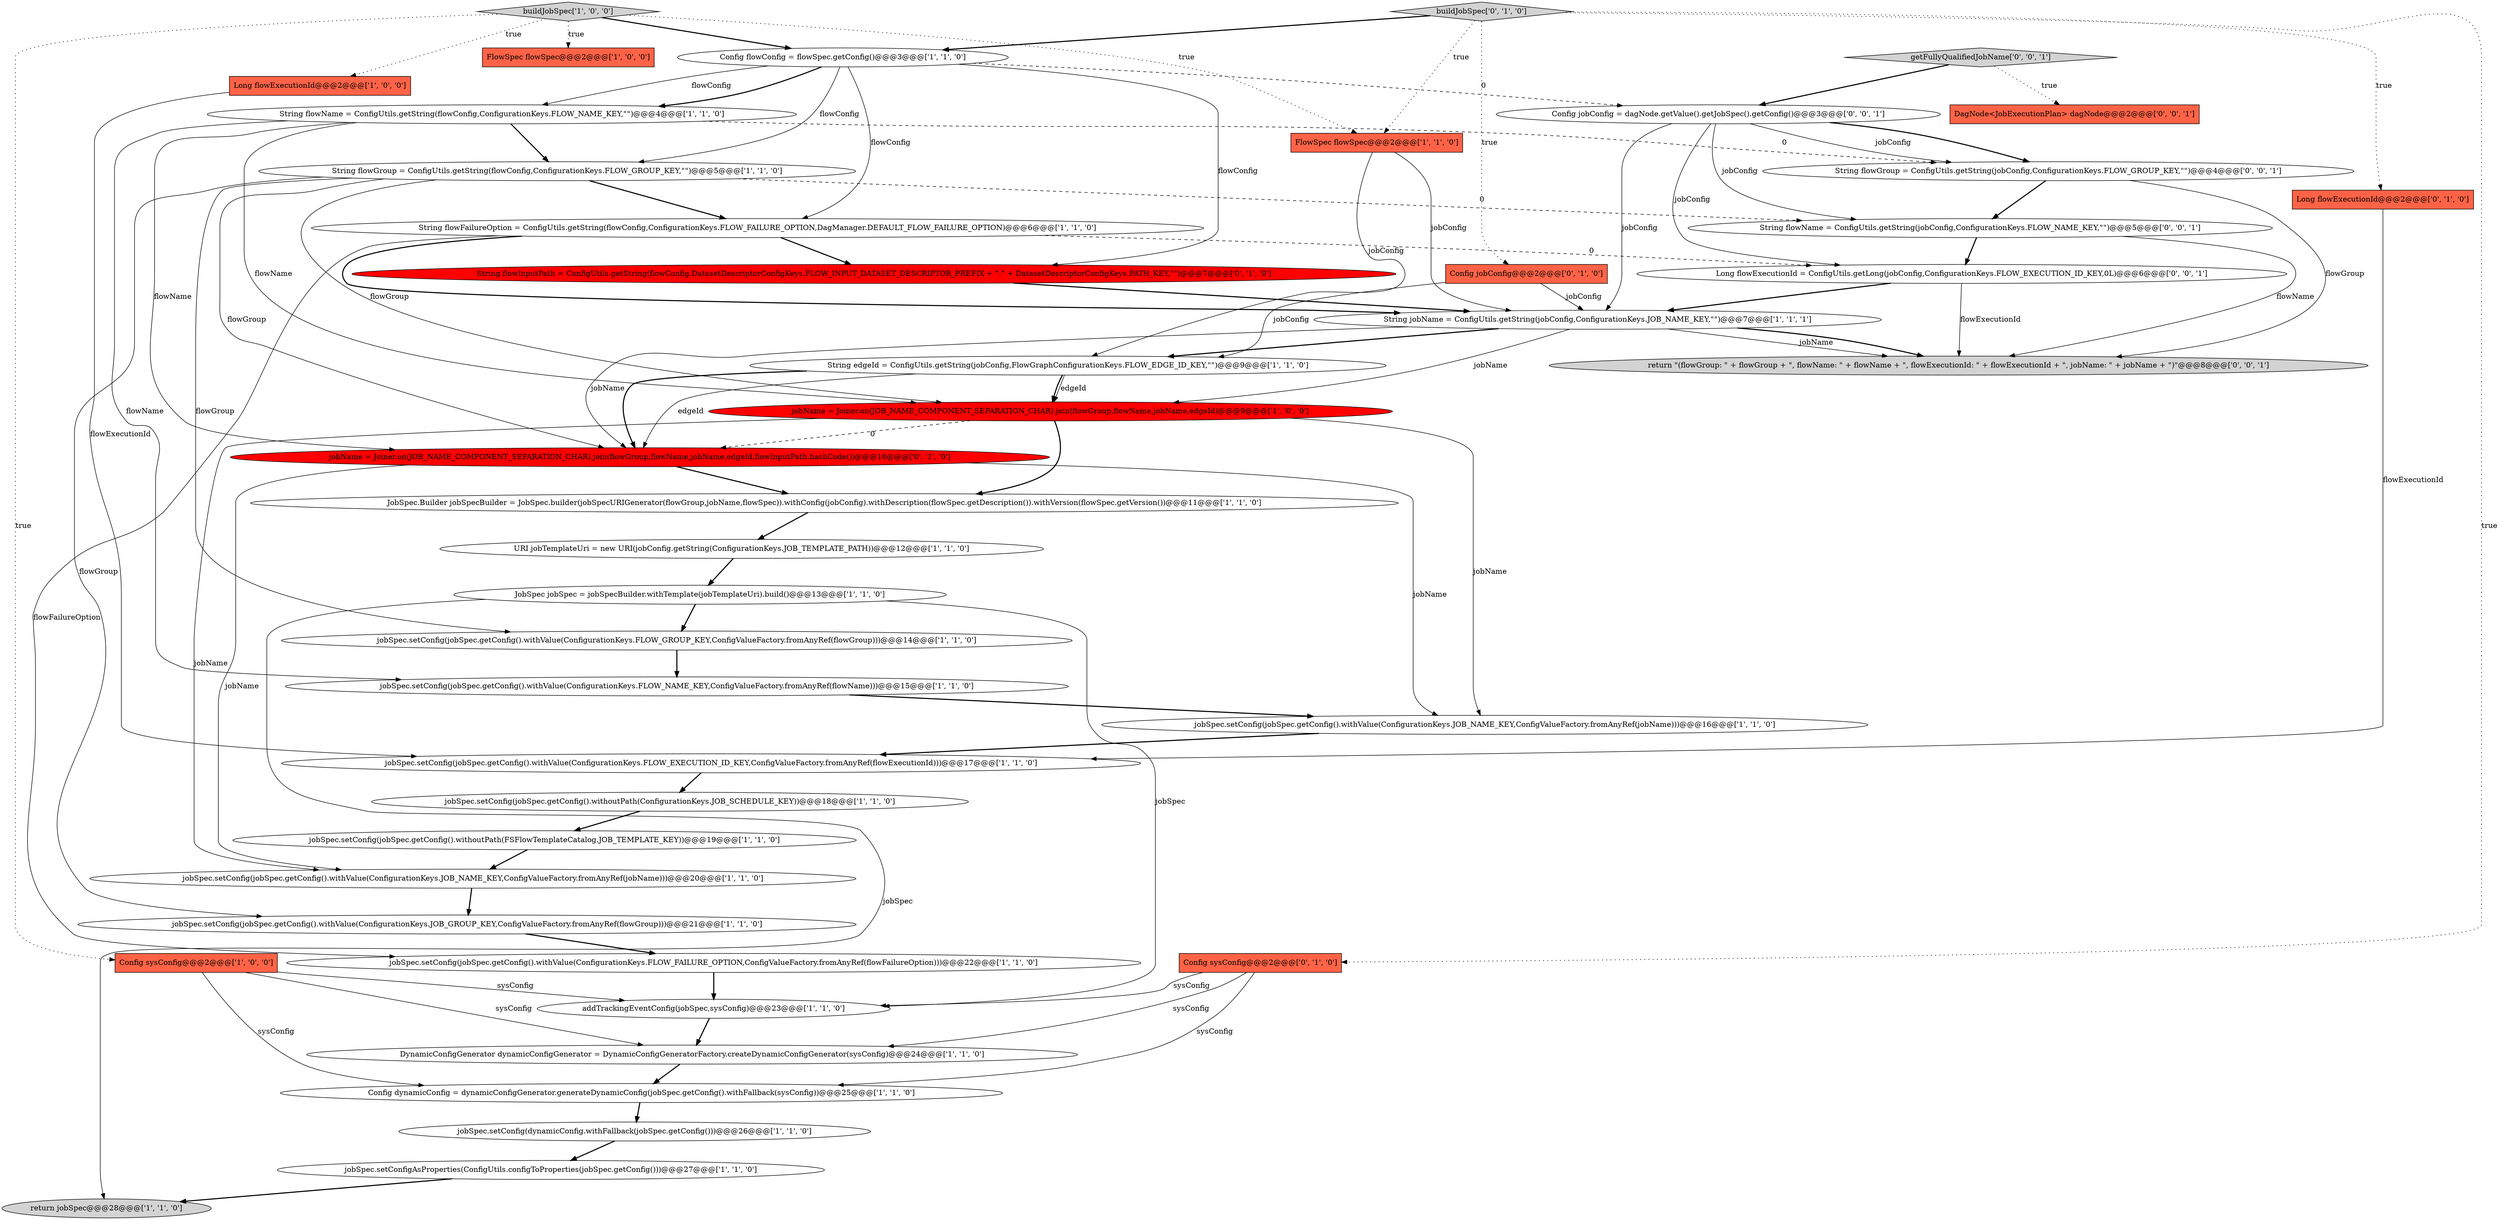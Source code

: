 digraph {
3 [style = filled, label = "String flowGroup = ConfigUtils.getString(flowConfig,ConfigurationKeys.FLOW_GROUP_KEY,\"\")@@@5@@@['1', '1', '0']", fillcolor = white, shape = ellipse image = "AAA0AAABBB1BBB"];
27 [style = filled, label = "jobSpec.setConfig(jobSpec.getConfig().withValue(ConfigurationKeys.FLOW_EXECUTION_ID_KEY,ConfigValueFactory.fromAnyRef(flowExecutionId)))@@@17@@@['1', '1', '0']", fillcolor = white, shape = ellipse image = "AAA0AAABBB1BBB"];
2 [style = filled, label = "Config sysConfig@@@2@@@['1', '0', '0']", fillcolor = tomato, shape = box image = "AAA0AAABBB1BBB"];
7 [style = filled, label = "URI jobTemplateUri = new URI(jobConfig.getString(ConfigurationKeys.JOB_TEMPLATE_PATH))@@@12@@@['1', '1', '0']", fillcolor = white, shape = ellipse image = "AAA0AAABBB1BBB"];
18 [style = filled, label = "String flowFailureOption = ConfigUtils.getString(flowConfig,ConfigurationKeys.FLOW_FAILURE_OPTION,DagManager.DEFAULT_FLOW_FAILURE_OPTION)@@@6@@@['1', '1', '0']", fillcolor = white, shape = ellipse image = "AAA0AAABBB1BBB"];
32 [style = filled, label = "Config sysConfig@@@2@@@['0', '1', '0']", fillcolor = tomato, shape = box image = "AAA0AAABBB2BBB"];
29 [style = filled, label = "jobSpec.setConfig(jobSpec.getConfig().withValue(ConfigurationKeys.JOB_GROUP_KEY,ConfigValueFactory.fromAnyRef(flowGroup)))@@@21@@@['1', '1', '0']", fillcolor = white, shape = ellipse image = "AAA0AAABBB1BBB"];
4 [style = filled, label = "addTrackingEventConfig(jobSpec,sysConfig)@@@23@@@['1', '1', '0']", fillcolor = white, shape = ellipse image = "AAA0AAABBB1BBB"];
16 [style = filled, label = "buildJobSpec['1', '0', '0']", fillcolor = lightgray, shape = diamond image = "AAA0AAABBB1BBB"];
17 [style = filled, label = "FlowSpec flowSpec@@@2@@@['1', '1', '0']", fillcolor = tomato, shape = box image = "AAA0AAABBB1BBB"];
24 [style = filled, label = "String edgeId = ConfigUtils.getString(jobConfig,FlowGraphConfigurationKeys.FLOW_EDGE_ID_KEY,\"\")@@@9@@@['1', '1', '0']", fillcolor = white, shape = ellipse image = "AAA0AAABBB1BBB"];
13 [style = filled, label = "String jobName = ConfigUtils.getString(jobConfig,ConfigurationKeys.JOB_NAME_KEY,\"\")@@@7@@@['1', '1', '1']", fillcolor = white, shape = ellipse image = "AAA0AAABBB1BBB"];
33 [style = filled, label = "String flowInputPath = ConfigUtils.getString(flowConfig,DatasetDescriptorConfigKeys.FLOW_INPUT_DATASET_DESCRIPTOR_PREFIX + \".\" + DatasetDescriptorConfigKeys.PATH_KEY,\"\")@@@7@@@['0', '1', '0']", fillcolor = red, shape = ellipse image = "AAA1AAABBB2BBB"];
37 [style = filled, label = "Config jobConfig = dagNode.getValue().getJobSpec().getConfig()@@@3@@@['0', '0', '1']", fillcolor = white, shape = ellipse image = "AAA0AAABBB3BBB"];
19 [style = filled, label = "jobSpec.setConfig(jobSpec.getConfig().withValue(ConfigurationKeys.JOB_NAME_KEY,ConfigValueFactory.fromAnyRef(jobName)))@@@20@@@['1', '1', '0']", fillcolor = white, shape = ellipse image = "AAA0AAABBB1BBB"];
11 [style = filled, label = "FlowSpec flowSpec@@@2@@@['1', '0', '0']", fillcolor = tomato, shape = box image = "AAA0AAABBB1BBB"];
20 [style = filled, label = "jobSpec.setConfig(dynamicConfig.withFallback(jobSpec.getConfig()))@@@26@@@['1', '1', '0']", fillcolor = white, shape = ellipse image = "AAA0AAABBB1BBB"];
21 [style = filled, label = "Config flowConfig = flowSpec.getConfig()@@@3@@@['1', '1', '0']", fillcolor = white, shape = ellipse image = "AAA0AAABBB1BBB"];
22 [style = filled, label = "Config dynamicConfig = dynamicConfigGenerator.generateDynamicConfig(jobSpec.getConfig().withFallback(sysConfig))@@@25@@@['1', '1', '0']", fillcolor = white, shape = ellipse image = "AAA0AAABBB1BBB"];
41 [style = filled, label = "getFullyQualifiedJobName['0', '0', '1']", fillcolor = lightgray, shape = diamond image = "AAA0AAABBB3BBB"];
14 [style = filled, label = "jobSpec.setConfig(jobSpec.getConfig().withValue(ConfigurationKeys.FLOW_GROUP_KEY,ConfigValueFactory.fromAnyRef(flowGroup)))@@@14@@@['1', '1', '0']", fillcolor = white, shape = ellipse image = "AAA0AAABBB1BBB"];
39 [style = filled, label = "String flowGroup = ConfigUtils.getString(jobConfig,ConfigurationKeys.FLOW_GROUP_KEY,\"\")@@@4@@@['0', '0', '1']", fillcolor = white, shape = ellipse image = "AAA0AAABBB3BBB"];
28 [style = filled, label = "jobSpec.setConfig(jobSpec.getConfig().withoutPath(ConfigurationKeys.JOB_SCHEDULE_KEY))@@@18@@@['1', '1', '0']", fillcolor = white, shape = ellipse image = "AAA0AAABBB1BBB"];
30 [style = filled, label = "Config jobConfig@@@2@@@['0', '1', '0']", fillcolor = tomato, shape = box image = "AAA0AAABBB2BBB"];
25 [style = filled, label = "String flowName = ConfigUtils.getString(flowConfig,ConfigurationKeys.FLOW_NAME_KEY,\"\")@@@4@@@['1', '1', '0']", fillcolor = white, shape = ellipse image = "AAA0AAABBB1BBB"];
10 [style = filled, label = "jobSpec.setConfig(jobSpec.getConfig().withValue(ConfigurationKeys.JOB_NAME_KEY,ConfigValueFactory.fromAnyRef(jobName)))@@@16@@@['1', '1', '0']", fillcolor = white, shape = ellipse image = "AAA0AAABBB1BBB"];
12 [style = filled, label = "Long flowExecutionId@@@2@@@['1', '0', '0']", fillcolor = tomato, shape = box image = "AAA0AAABBB1BBB"];
8 [style = filled, label = "jobSpec.setConfigAsProperties(ConfigUtils.configToProperties(jobSpec.getConfig()))@@@27@@@['1', '1', '0']", fillcolor = white, shape = ellipse image = "AAA0AAABBB1BBB"];
1 [style = filled, label = "DynamicConfigGenerator dynamicConfigGenerator = DynamicConfigGeneratorFactory.createDynamicConfigGenerator(sysConfig)@@@24@@@['1', '1', '0']", fillcolor = white, shape = ellipse image = "AAA0AAABBB1BBB"];
5 [style = filled, label = "return jobSpec@@@28@@@['1', '1', '0']", fillcolor = lightgray, shape = ellipse image = "AAA0AAABBB1BBB"];
15 [style = filled, label = "jobSpec.setConfig(jobSpec.getConfig().withValue(ConfigurationKeys.FLOW_NAME_KEY,ConfigValueFactory.fromAnyRef(flowName)))@@@15@@@['1', '1', '0']", fillcolor = white, shape = ellipse image = "AAA0AAABBB1BBB"];
31 [style = filled, label = "Long flowExecutionId@@@2@@@['0', '1', '0']", fillcolor = tomato, shape = box image = "AAA0AAABBB2BBB"];
0 [style = filled, label = "JobSpec jobSpec = jobSpecBuilder.withTemplate(jobTemplateUri).build()@@@13@@@['1', '1', '0']", fillcolor = white, shape = ellipse image = "AAA0AAABBB1BBB"];
23 [style = filled, label = "jobName = Joiner.on(JOB_NAME_COMPONENT_SEPARATION_CHAR).join(flowGroup,flowName,jobName,edgeId)@@@9@@@['1', '0', '0']", fillcolor = red, shape = ellipse image = "AAA1AAABBB1BBB"];
26 [style = filled, label = "JobSpec.Builder jobSpecBuilder = JobSpec.builder(jobSpecURIGenerator(flowGroup,jobName,flowSpec)).withConfig(jobConfig).withDescription(flowSpec.getDescription()).withVersion(flowSpec.getVersion())@@@11@@@['1', '1', '0']", fillcolor = white, shape = ellipse image = "AAA0AAABBB1BBB"];
35 [style = filled, label = "buildJobSpec['0', '1', '0']", fillcolor = lightgray, shape = diamond image = "AAA0AAABBB2BBB"];
42 [style = filled, label = "return \"(flowGroup: \" + flowGroup + \", flowName: \" + flowName + \", flowExecutionId: \" + flowExecutionId + \", jobName: \" + jobName + \")\"@@@8@@@['0', '0', '1']", fillcolor = lightgray, shape = ellipse image = "AAA0AAABBB3BBB"];
6 [style = filled, label = "jobSpec.setConfig(jobSpec.getConfig().withoutPath(FSFlowTemplateCatalog.JOB_TEMPLATE_KEY))@@@19@@@['1', '1', '0']", fillcolor = white, shape = ellipse image = "AAA0AAABBB1BBB"];
36 [style = filled, label = "DagNode<JobExecutionPlan> dagNode@@@2@@@['0', '0', '1']", fillcolor = tomato, shape = box image = "AAA0AAABBB3BBB"];
9 [style = filled, label = "jobSpec.setConfig(jobSpec.getConfig().withValue(ConfigurationKeys.FLOW_FAILURE_OPTION,ConfigValueFactory.fromAnyRef(flowFailureOption)))@@@22@@@['1', '1', '0']", fillcolor = white, shape = ellipse image = "AAA0AAABBB1BBB"];
34 [style = filled, label = "jobName = Joiner.on(JOB_NAME_COMPONENT_SEPARATION_CHAR).join(flowGroup,flowName,jobName,edgeId,flowInputPath.hashCode())@@@10@@@['0', '1', '0']", fillcolor = red, shape = ellipse image = "AAA1AAABBB2BBB"];
40 [style = filled, label = "Long flowExecutionId = ConfigUtils.getLong(jobConfig,ConfigurationKeys.FLOW_EXECUTION_ID_KEY,0L)@@@6@@@['0', '0', '1']", fillcolor = white, shape = ellipse image = "AAA0AAABBB3BBB"];
38 [style = filled, label = "String flowName = ConfigUtils.getString(jobConfig,ConfigurationKeys.FLOW_NAME_KEY,\"\")@@@5@@@['0', '0', '1']", fillcolor = white, shape = ellipse image = "AAA0AAABBB3BBB"];
17->13 [style = solid, label="jobConfig"];
15->10 [style = bold, label=""];
28->6 [style = bold, label=""];
27->28 [style = bold, label=""];
16->17 [style = dotted, label="true"];
24->34 [style = bold, label=""];
21->37 [style = dashed, label="0"];
40->13 [style = bold, label=""];
3->18 [style = bold, label=""];
41->36 [style = dotted, label="true"];
34->10 [style = solid, label="jobName"];
0->14 [style = bold, label=""];
34->26 [style = bold, label=""];
37->40 [style = solid, label="jobConfig"];
3->23 [style = solid, label="flowGroup"];
21->25 [style = solid, label="flowConfig"];
39->38 [style = bold, label=""];
13->34 [style = solid, label="jobName"];
2->1 [style = solid, label="sysConfig"];
2->22 [style = solid, label="sysConfig"];
26->7 [style = bold, label=""];
23->34 [style = dashed, label="0"];
24->23 [style = solid, label="edgeId"];
25->3 [style = bold, label=""];
31->27 [style = solid, label="flowExecutionId"];
41->37 [style = bold, label=""];
3->38 [style = dashed, label="0"];
7->0 [style = bold, label=""];
13->42 [style = solid, label="jobName"];
21->25 [style = bold, label=""];
3->29 [style = solid, label="flowGroup"];
33->13 [style = bold, label=""];
35->21 [style = bold, label=""];
35->30 [style = dotted, label="true"];
35->32 [style = dotted, label="true"];
30->24 [style = solid, label="jobConfig"];
20->8 [style = bold, label=""];
22->20 [style = bold, label=""];
13->23 [style = solid, label="jobName"];
37->39 [style = solid, label="jobConfig"];
37->38 [style = solid, label="jobConfig"];
14->15 [style = bold, label=""];
0->4 [style = solid, label="jobSpec"];
21->3 [style = solid, label="flowConfig"];
16->11 [style = dotted, label="true"];
2->4 [style = solid, label="sysConfig"];
3->34 [style = solid, label="flowGroup"];
18->40 [style = dashed, label="0"];
13->24 [style = bold, label=""];
13->42 [style = bold, label=""];
18->9 [style = solid, label="flowFailureOption"];
17->24 [style = solid, label="jobConfig"];
19->29 [style = bold, label=""];
18->33 [style = bold, label=""];
34->19 [style = solid, label="jobName"];
35->31 [style = dotted, label="true"];
23->10 [style = solid, label="jobName"];
32->1 [style = solid, label="sysConfig"];
39->42 [style = solid, label="flowGroup"];
21->33 [style = solid, label="flowConfig"];
12->27 [style = solid, label="flowExecutionId"];
25->23 [style = solid, label="flowName"];
38->42 [style = solid, label="flowName"];
4->1 [style = bold, label=""];
38->40 [style = bold, label=""];
37->39 [style = bold, label=""];
25->39 [style = dashed, label="0"];
24->23 [style = bold, label=""];
25->34 [style = solid, label="flowName"];
37->13 [style = solid, label="jobConfig"];
16->12 [style = dotted, label="true"];
16->2 [style = dotted, label="true"];
32->4 [style = solid, label="sysConfig"];
10->27 [style = bold, label=""];
9->4 [style = bold, label=""];
29->9 [style = bold, label=""];
23->26 [style = bold, label=""];
25->15 [style = solid, label="flowName"];
24->34 [style = solid, label="edgeId"];
6->19 [style = bold, label=""];
32->22 [style = solid, label="sysConfig"];
30->13 [style = solid, label="jobConfig"];
1->22 [style = bold, label=""];
0->5 [style = solid, label="jobSpec"];
8->5 [style = bold, label=""];
16->21 [style = bold, label=""];
18->13 [style = bold, label=""];
23->19 [style = solid, label="jobName"];
35->17 [style = dotted, label="true"];
3->14 [style = solid, label="flowGroup"];
21->18 [style = solid, label="flowConfig"];
40->42 [style = solid, label="flowExecutionId"];
}
